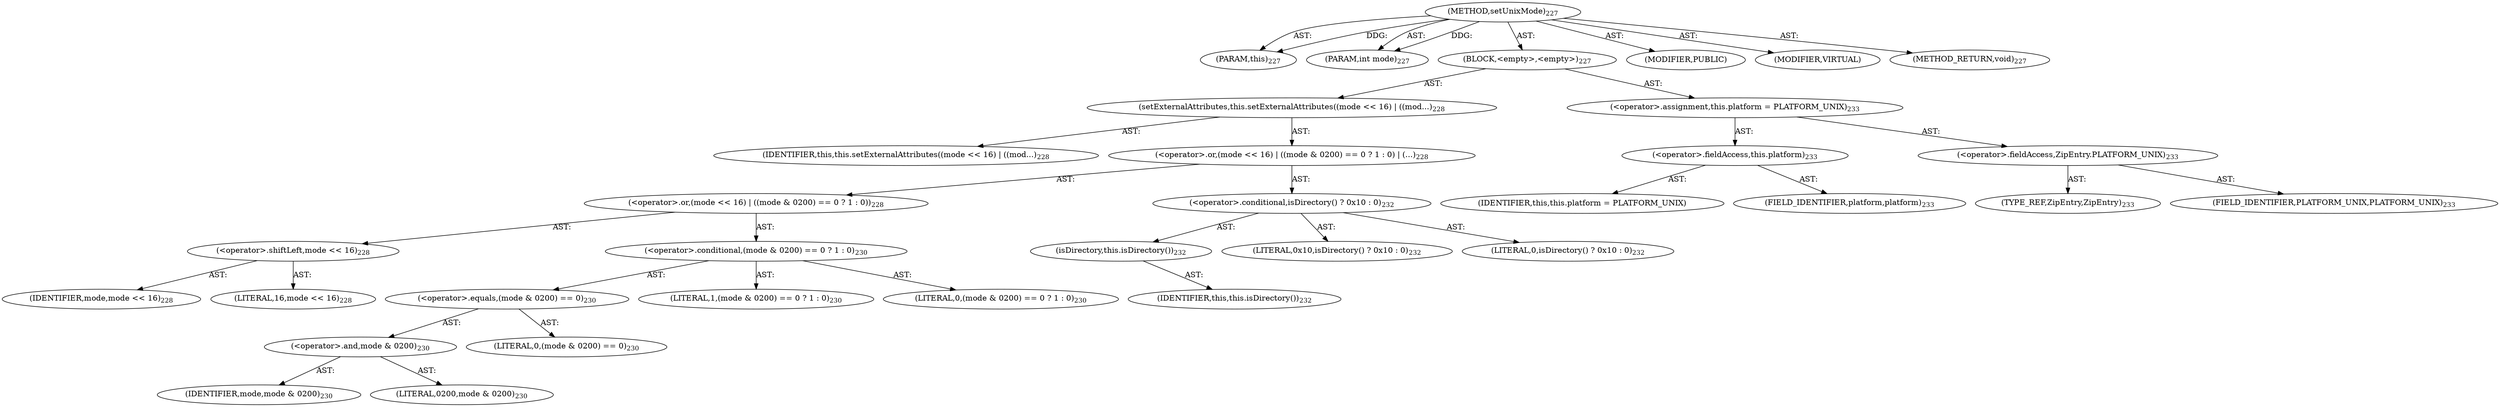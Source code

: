 digraph "setUnixMode" {  
"111669149705" [label = <(METHOD,setUnixMode)<SUB>227</SUB>> ]
"115964116993" [label = <(PARAM,this)<SUB>227</SUB>> ]
"115964117019" [label = <(PARAM,int mode)<SUB>227</SUB>> ]
"25769803795" [label = <(BLOCK,&lt;empty&gt;,&lt;empty&gt;)<SUB>227</SUB>> ]
"30064771195" [label = <(setExternalAttributes,this.setExternalAttributes((mode &lt;&lt; 16) | ((mod...)<SUB>228</SUB>> ]
"68719476747" [label = <(IDENTIFIER,this,this.setExternalAttributes((mode &lt;&lt; 16) | ((mod...)<SUB>228</SUB>> ]
"30064771196" [label = <(&lt;operator&gt;.or,(mode &lt;&lt; 16) | ((mode &amp; 0200) == 0 ? 1 : 0) | (...)<SUB>228</SUB>> ]
"30064771197" [label = <(&lt;operator&gt;.or,(mode &lt;&lt; 16) | ((mode &amp; 0200) == 0 ? 1 : 0))<SUB>228</SUB>> ]
"30064771198" [label = <(&lt;operator&gt;.shiftLeft,mode &lt;&lt; 16)<SUB>228</SUB>> ]
"68719476852" [label = <(IDENTIFIER,mode,mode &lt;&lt; 16)<SUB>228</SUB>> ]
"90194313237" [label = <(LITERAL,16,mode &lt;&lt; 16)<SUB>228</SUB>> ]
"30064771199" [label = <(&lt;operator&gt;.conditional,(mode &amp; 0200) == 0 ? 1 : 0)<SUB>230</SUB>> ]
"30064771200" [label = <(&lt;operator&gt;.equals,(mode &amp; 0200) == 0)<SUB>230</SUB>> ]
"30064771201" [label = <(&lt;operator&gt;.and,mode &amp; 0200)<SUB>230</SUB>> ]
"68719476853" [label = <(IDENTIFIER,mode,mode &amp; 0200)<SUB>230</SUB>> ]
"90194313238" [label = <(LITERAL,0200,mode &amp; 0200)<SUB>230</SUB>> ]
"90194313239" [label = <(LITERAL,0,(mode &amp; 0200) == 0)<SUB>230</SUB>> ]
"90194313240" [label = <(LITERAL,1,(mode &amp; 0200) == 0 ? 1 : 0)<SUB>230</SUB>> ]
"90194313241" [label = <(LITERAL,0,(mode &amp; 0200) == 0 ? 1 : 0)<SUB>230</SUB>> ]
"30064771202" [label = <(&lt;operator&gt;.conditional,isDirectory() ? 0x10 : 0)<SUB>232</SUB>> ]
"30064771203" [label = <(isDirectory,this.isDirectory())<SUB>232</SUB>> ]
"68719476746" [label = <(IDENTIFIER,this,this.isDirectory())<SUB>232</SUB>> ]
"90194313242" [label = <(LITERAL,0x10,isDirectory() ? 0x10 : 0)<SUB>232</SUB>> ]
"90194313243" [label = <(LITERAL,0,isDirectory() ? 0x10 : 0)<SUB>232</SUB>> ]
"30064771204" [label = <(&lt;operator&gt;.assignment,this.platform = PLATFORM_UNIX)<SUB>233</SUB>> ]
"30064771205" [label = <(&lt;operator&gt;.fieldAccess,this.platform)<SUB>233</SUB>> ]
"68719476854" [label = <(IDENTIFIER,this,this.platform = PLATFORM_UNIX)> ]
"55834574877" [label = <(FIELD_IDENTIFIER,platform,platform)<SUB>233</SUB>> ]
"30064771206" [label = <(&lt;operator&gt;.fieldAccess,ZipEntry.PLATFORM_UNIX)<SUB>233</SUB>> ]
"180388626438" [label = <(TYPE_REF,ZipEntry,ZipEntry)<SUB>233</SUB>> ]
"55834574878" [label = <(FIELD_IDENTIFIER,PLATFORM_UNIX,PLATFORM_UNIX)<SUB>233</SUB>> ]
"133143986203" [label = <(MODIFIER,PUBLIC)> ]
"133143986204" [label = <(MODIFIER,VIRTUAL)> ]
"128849018889" [label = <(METHOD_RETURN,void)<SUB>227</SUB>> ]
  "111669149705" -> "115964116993"  [ label = "AST: "] 
  "111669149705" -> "115964117019"  [ label = "AST: "] 
  "111669149705" -> "25769803795"  [ label = "AST: "] 
  "111669149705" -> "133143986203"  [ label = "AST: "] 
  "111669149705" -> "133143986204"  [ label = "AST: "] 
  "111669149705" -> "128849018889"  [ label = "AST: "] 
  "25769803795" -> "30064771195"  [ label = "AST: "] 
  "25769803795" -> "30064771204"  [ label = "AST: "] 
  "30064771195" -> "68719476747"  [ label = "AST: "] 
  "30064771195" -> "30064771196"  [ label = "AST: "] 
  "30064771196" -> "30064771197"  [ label = "AST: "] 
  "30064771196" -> "30064771202"  [ label = "AST: "] 
  "30064771197" -> "30064771198"  [ label = "AST: "] 
  "30064771197" -> "30064771199"  [ label = "AST: "] 
  "30064771198" -> "68719476852"  [ label = "AST: "] 
  "30064771198" -> "90194313237"  [ label = "AST: "] 
  "30064771199" -> "30064771200"  [ label = "AST: "] 
  "30064771199" -> "90194313240"  [ label = "AST: "] 
  "30064771199" -> "90194313241"  [ label = "AST: "] 
  "30064771200" -> "30064771201"  [ label = "AST: "] 
  "30064771200" -> "90194313239"  [ label = "AST: "] 
  "30064771201" -> "68719476853"  [ label = "AST: "] 
  "30064771201" -> "90194313238"  [ label = "AST: "] 
  "30064771202" -> "30064771203"  [ label = "AST: "] 
  "30064771202" -> "90194313242"  [ label = "AST: "] 
  "30064771202" -> "90194313243"  [ label = "AST: "] 
  "30064771203" -> "68719476746"  [ label = "AST: "] 
  "30064771204" -> "30064771205"  [ label = "AST: "] 
  "30064771204" -> "30064771206"  [ label = "AST: "] 
  "30064771205" -> "68719476854"  [ label = "AST: "] 
  "30064771205" -> "55834574877"  [ label = "AST: "] 
  "30064771206" -> "180388626438"  [ label = "AST: "] 
  "30064771206" -> "55834574878"  [ label = "AST: "] 
  "111669149705" -> "115964116993"  [ label = "DDG: "] 
  "111669149705" -> "115964117019"  [ label = "DDG: "] 
}
